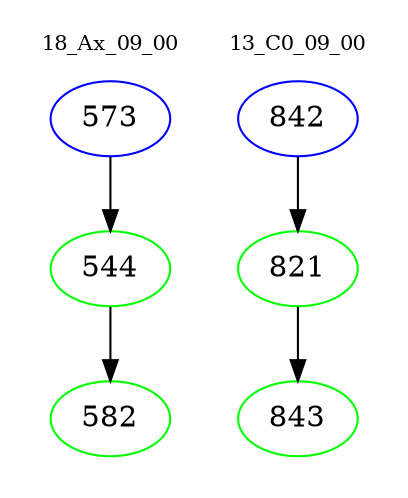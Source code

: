 digraph{
subgraph cluster_0 {
color = white
label = "18_Ax_09_00";
fontsize=10;
T0_573 [label="573", color="blue"]
T0_573 -> T0_544 [color="black"]
T0_544 [label="544", color="green"]
T0_544 -> T0_582 [color="black"]
T0_582 [label="582", color="green"]
}
subgraph cluster_1 {
color = white
label = "13_C0_09_00";
fontsize=10;
T1_842 [label="842", color="blue"]
T1_842 -> T1_821 [color="black"]
T1_821 [label="821", color="green"]
T1_821 -> T1_843 [color="black"]
T1_843 [label="843", color="green"]
}
}
